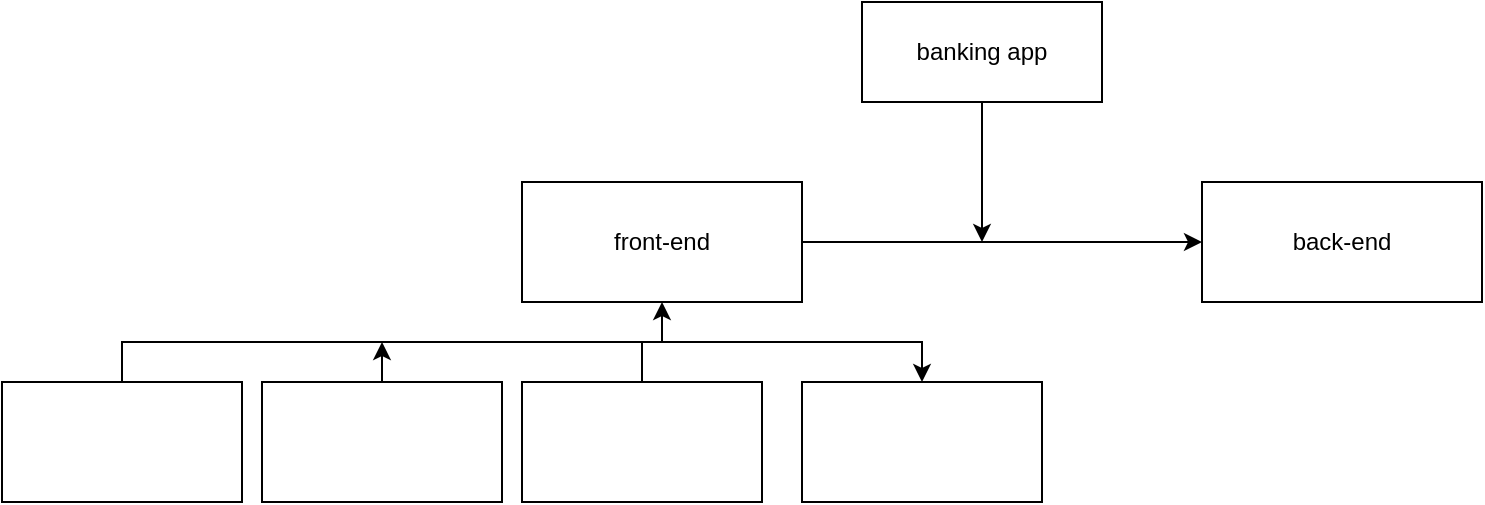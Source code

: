<mxfile version="24.3.1" type="github">
  <diagram name="Page-1" id="Ln5rL9Pv53ZSZR1Iqvrz">
    <mxGraphModel dx="1781" dy="640" grid="1" gridSize="10" guides="1" tooltips="1" connect="1" arrows="1" fold="1" page="1" pageScale="1" pageWidth="827" pageHeight="1169" math="0" shadow="0">
      <root>
        <mxCell id="0" />
        <mxCell id="1" parent="0" />
        <mxCell id="KTbJJYaCdNRbCx-NMge6-11" style="edgeStyle=orthogonalEdgeStyle;rounded=0;orthogonalLoop=1;jettySize=auto;html=1;exitX=0.5;exitY=1;exitDx=0;exitDy=0;" edge="1" parent="1" source="KTbJJYaCdNRbCx-NMge6-1">
          <mxGeometry relative="1" as="geometry">
            <mxPoint x="380" y="150" as="targetPoint" />
          </mxGeometry>
        </mxCell>
        <mxCell id="KTbJJYaCdNRbCx-NMge6-1" value="banking app" style="rounded=0;whiteSpace=wrap;html=1;" vertex="1" parent="1">
          <mxGeometry x="320" y="30" width="120" height="50" as="geometry" />
        </mxCell>
        <mxCell id="KTbJJYaCdNRbCx-NMge6-10" style="edgeStyle=orthogonalEdgeStyle;rounded=0;orthogonalLoop=1;jettySize=auto;html=1;exitX=1;exitY=0.5;exitDx=0;exitDy=0;" edge="1" parent="1" source="KTbJJYaCdNRbCx-NMge6-6" target="KTbJJYaCdNRbCx-NMge6-8">
          <mxGeometry relative="1" as="geometry" />
        </mxCell>
        <mxCell id="KTbJJYaCdNRbCx-NMge6-6" value="front-end" style="rounded=0;whiteSpace=wrap;html=1;" vertex="1" parent="1">
          <mxGeometry x="150" y="120" width="140" height="60" as="geometry" />
        </mxCell>
        <mxCell id="KTbJJYaCdNRbCx-NMge6-8" value="back-end" style="rounded=0;whiteSpace=wrap;html=1;" vertex="1" parent="1">
          <mxGeometry x="490" y="120" width="140" height="60" as="geometry" />
        </mxCell>
        <mxCell id="KTbJJYaCdNRbCx-NMge6-9" style="edgeStyle=orthogonalEdgeStyle;rounded=0;orthogonalLoop=1;jettySize=auto;html=1;exitX=0.5;exitY=1;exitDx=0;exitDy=0;" edge="1" parent="1" source="KTbJJYaCdNRbCx-NMge6-1" target="KTbJJYaCdNRbCx-NMge6-1">
          <mxGeometry relative="1" as="geometry" />
        </mxCell>
        <mxCell id="KTbJJYaCdNRbCx-NMge6-17" style="edgeStyle=orthogonalEdgeStyle;rounded=0;orthogonalLoop=1;jettySize=auto;html=1;exitX=0.5;exitY=0;exitDx=0;exitDy=0;entryX=0.5;entryY=0;entryDx=0;entryDy=0;" edge="1" parent="1" source="KTbJJYaCdNRbCx-NMge6-12" target="KTbJJYaCdNRbCx-NMge6-13">
          <mxGeometry relative="1" as="geometry">
            <Array as="points">
              <mxPoint x="-50" y="200" />
              <mxPoint x="350" y="200" />
            </Array>
          </mxGeometry>
        </mxCell>
        <mxCell id="KTbJJYaCdNRbCx-NMge6-12" value="" style="rounded=0;whiteSpace=wrap;html=1;" vertex="1" parent="1">
          <mxGeometry x="-110" y="220" width="120" height="60" as="geometry" />
        </mxCell>
        <mxCell id="KTbJJYaCdNRbCx-NMge6-13" value="" style="rounded=0;whiteSpace=wrap;html=1;" vertex="1" parent="1">
          <mxGeometry x="290" y="220" width="120" height="60" as="geometry" />
        </mxCell>
        <mxCell id="KTbJJYaCdNRbCx-NMge6-18" value="" style="edgeStyle=orthogonalEdgeStyle;rounded=0;orthogonalLoop=1;jettySize=auto;html=1;" edge="1" parent="1" source="KTbJJYaCdNRbCx-NMge6-14" target="KTbJJYaCdNRbCx-NMge6-6">
          <mxGeometry relative="1" as="geometry" />
        </mxCell>
        <mxCell id="KTbJJYaCdNRbCx-NMge6-14" value="" style="rounded=0;whiteSpace=wrap;html=1;" vertex="1" parent="1">
          <mxGeometry x="150" y="220" width="120" height="60" as="geometry" />
        </mxCell>
        <mxCell id="KTbJJYaCdNRbCx-NMge6-19" style="edgeStyle=orthogonalEdgeStyle;rounded=0;orthogonalLoop=1;jettySize=auto;html=1;exitX=0.5;exitY=0;exitDx=0;exitDy=0;" edge="1" parent="1" source="KTbJJYaCdNRbCx-NMge6-15">
          <mxGeometry relative="1" as="geometry">
            <mxPoint x="80" y="200" as="targetPoint" />
            <Array as="points">
              <mxPoint x="80" y="220" />
              <mxPoint x="80" y="220" />
            </Array>
          </mxGeometry>
        </mxCell>
        <mxCell id="KTbJJYaCdNRbCx-NMge6-15" value="" style="rounded=0;whiteSpace=wrap;html=1;" vertex="1" parent="1">
          <mxGeometry x="20" y="220" width="120" height="60" as="geometry" />
        </mxCell>
      </root>
    </mxGraphModel>
  </diagram>
</mxfile>
